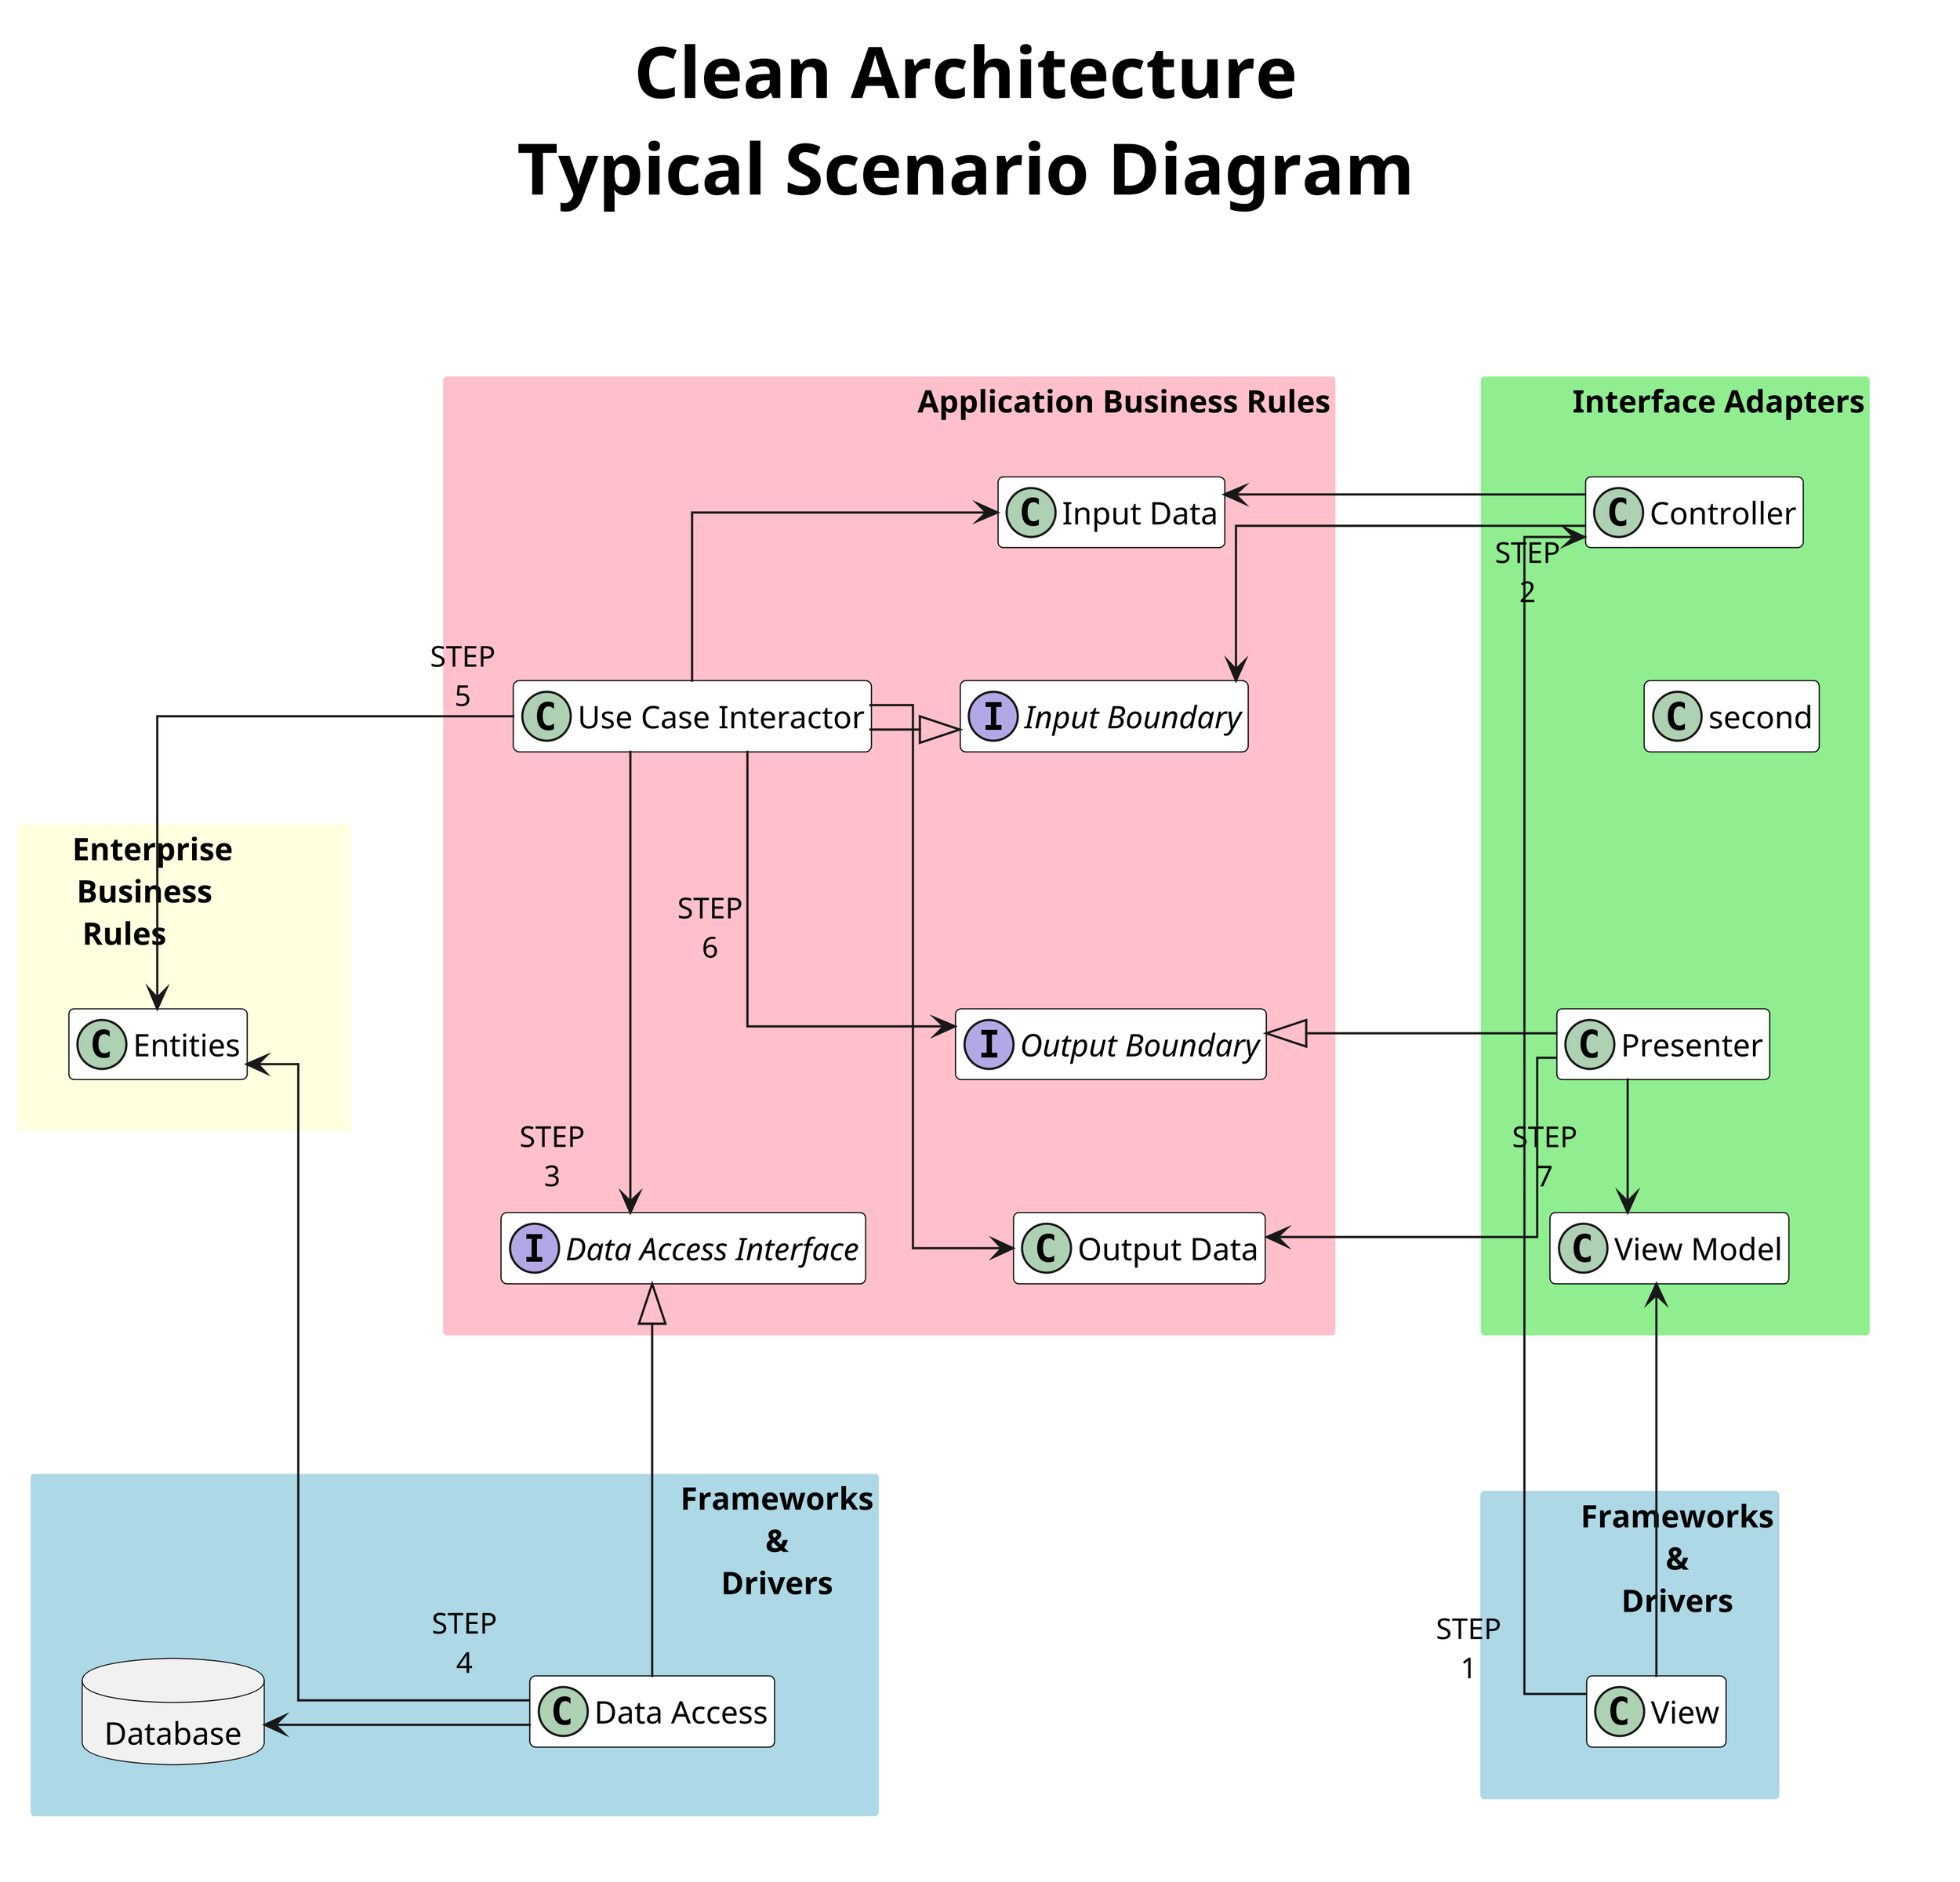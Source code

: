 @startuml
skinparam nodesep 40

skinparam dpi 400

allowmixing

skinparam linetype ortho
'skinparam handwritten true

skinparam packageStyle rectangle

'left to right direction

skinparam package {
  BackgroundColor #ADD8E6
  FontColor black
  BorderColor white
  TitleAlignment right
}

skinparam class {
  BackgroundColor white '#ADD8E6
  FontColor black
  BorderColor black
}

'class dummy

together{
package " " as foo #white {
package "Interface Adapters" #lightgreen {
  'class topx
  class "Controller"
  class second
  class "Presenter"
  class "View Model"
  'class "bl"
}

package "Frameworks\n&\nDrivers" as "FD2" #lightblue {
  'class righter
  class "View"
  'class lefter
}
}

second -[hidden]up-> "Controller"
second -[hidden]down-> "Presenter"
'topx -[hidden]up-> "View Model"
'bl -[hidden]up-> "Controller"
'bl -[hidden]right-> "View Model"
'bl -[hidden]right--> "View"

'class leftfill

'leftfill -[hidden]right-> "View"
'bl -[hidden]down-> leftfill

'"foo" <-left- dummy


package "Application Business Rules" as ABR #pink {

  'class "hideme"
  'class "hideme2"
  'class "hideme3"

  together {
  class "Use Case Interactor"

  'together {
  interface "Input Boundary"
  }
  class "Input Data"
'  interface "Input Boundary"
  '}
  '}

  interface "Output Boundary"
  class "Output Data"
  interface "Data Access Interface"
}

'package " " as "right" #white {
package "Enterprise              \nBusiness                \nRules                     " as EBR #lightyellow {
  class "Entities"
}

'"hideme" -down-> "Use Case Interactor"
'"hideme2" -down--> "Use Case Interactor"
'"hideme3" -down-> "Input Data"
'"hideme2" -down-> "Output Boundary"
'"hideme2" -up-> "Input Boundary"
'package "Frameworks & Drivers" as "FD2" #lightblue {
'  class "View"
'}


package "Frameworks\n&\nDrivers" as FD #lightblue {
  class "Data Access"
  database "Database"
}

"Use Case Interactor" -[norank]-> "Input Data"

"Data Access" -up--> "Entities"
"Use Case Interactor" "          STEP\n          5" -right->  "Entities"
'STEP 5 Use Case Interactor to Entities
"Presenter" "\n  STEP  \n  7  " -down-> "View Model"
'STEP 7 Presenter to View Model
"View" -up-> "View Model"
'"Data Access" -up--> "Entities"
"Data Access" "         STEP  \n          4   \n" -[norank]---> "Database"
'STEP 4 Data Access to Database
"Data Access" -up-|> "Data Access Interface"
"View" "STEP         \n1         " -up-----> "Controller"
'STEP 1 View to Controller

EBR -[hidden]down- "FD"
"Interface Adapters" -[hidden]down- "FD"
EBR -[hidden]down--- "FD"
"Interface Adapters" -[hidden]right- ABR

"Controller" -[hidden]down-> "Presenter"
"Presenter" -[hidden]down-> "View Model"

"Input Data" -[hidden]down- "Input Boundary"
"Input Boundary" -[hidden]down- "Output Boundary"
"Output Boundary" -[hidden]down- "Output Data"

"Presenter" -right|> "Output Boundary"
"Presenter" -right-> "Output Data"
"Controller" -right-> "Input Data"
"Controller" "              STEP \n             2\n" -right-> "Input Boundary"
' STEP 2 Controller to Input Boundary

"Use Case Interactor" "\n\n\n STEP \n6" -[norank]-> "Output Boundary"
' STEP 6 Use Case Interactor to Output Boundary
"Use Case Interactor" -[norank]-> "Output Data"
"Use Case Interactor" -down--> "STEP   \n3   " "Data Access Interface"
' STEP 3 Use Case Interactor to Data Access Interface

"Use Case Interactor" -[norank]-|> "Input Boundary"
'"Use Case Interactor" -[norank]-> "Input Data"

"FD2" -[hidden]up-> "Output Data"

"FD2" -[hidden]up-> "Output Data"

"FD2" -[hidden]right---------> "FD"

hide empty members

hide hideme
hide second

skinparam titleFontSize 32
'skinparam defaultFontSize 16
title Clean Architecture\nTypical Scenario Diagram

@enduml
